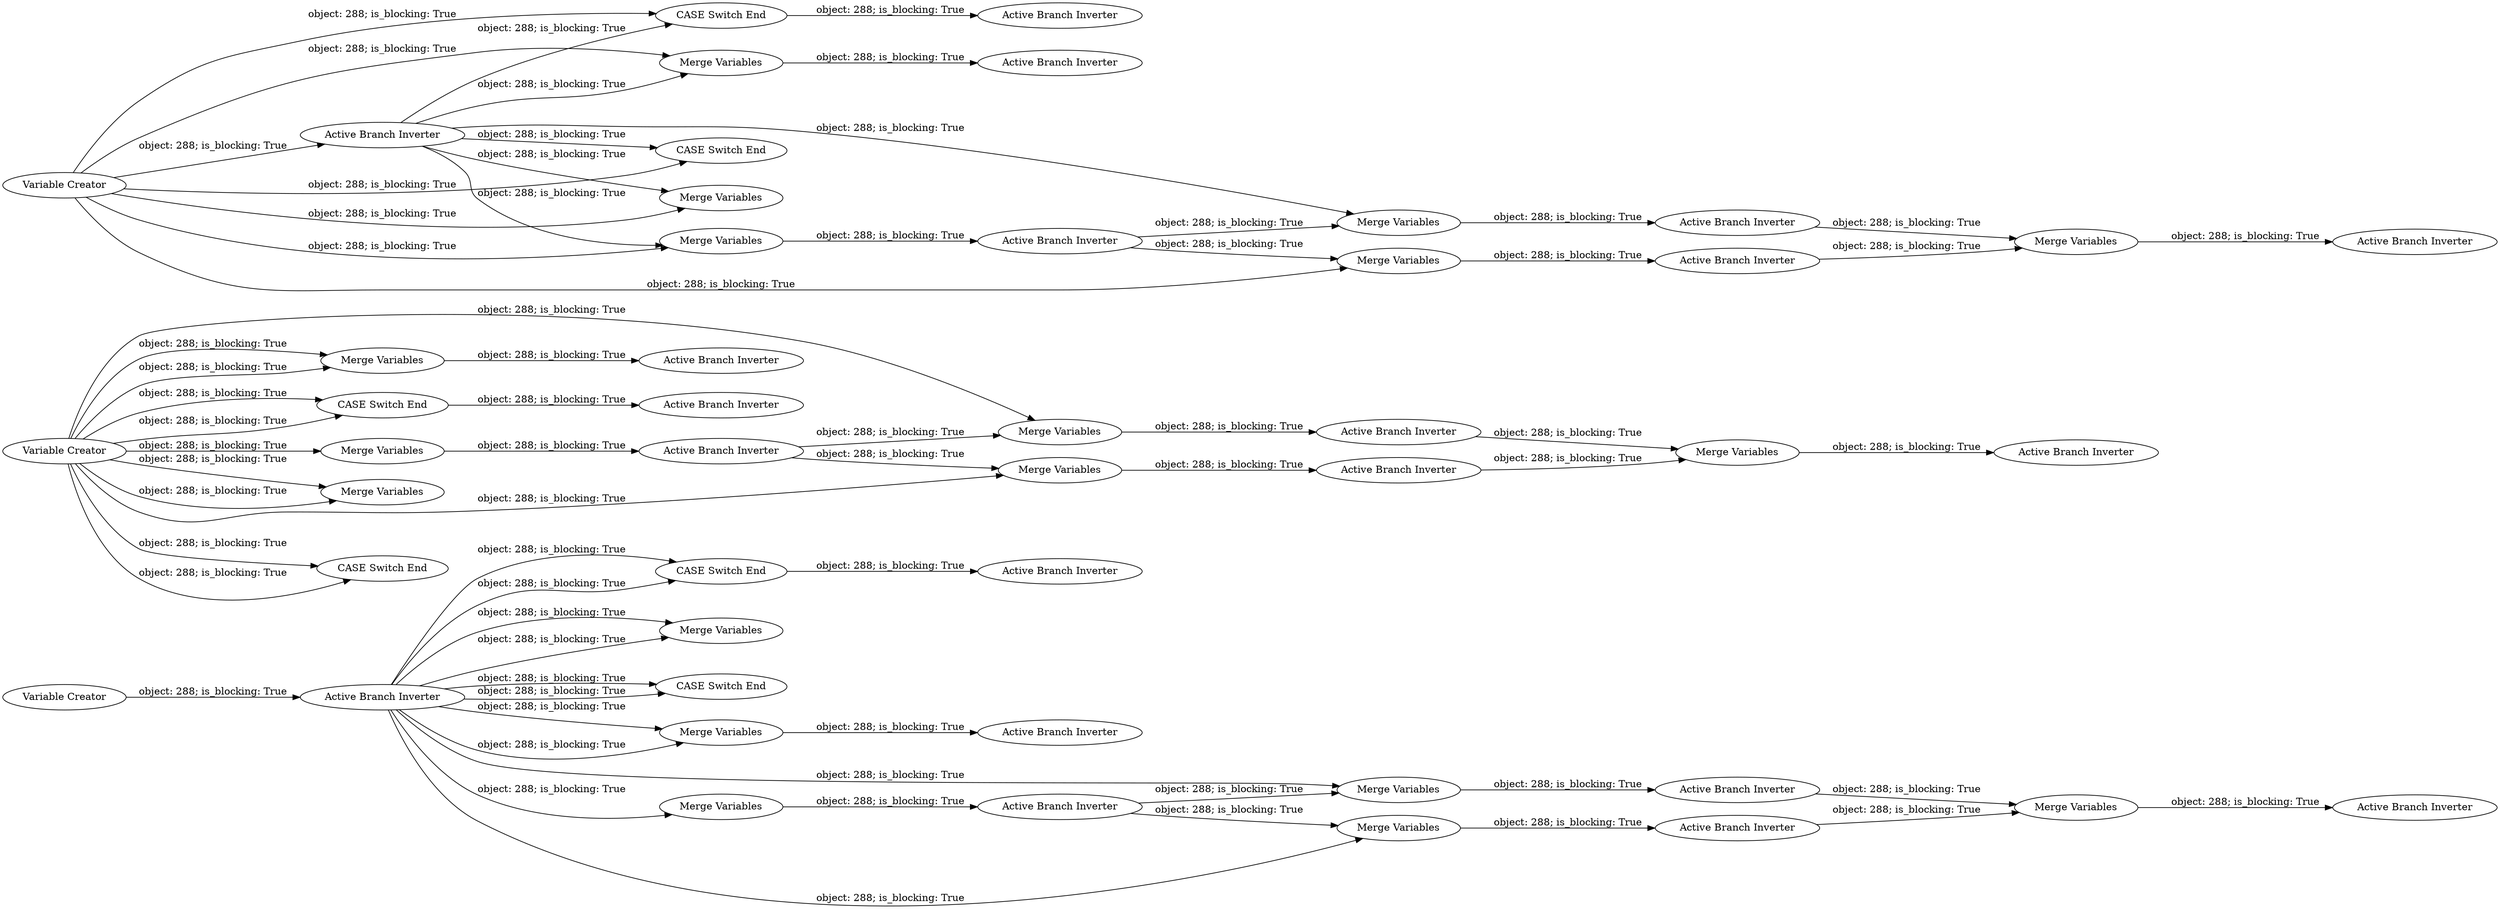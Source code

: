 digraph {
	"8429784545890470079_36" [label="Active Branch Inverter"]
	"-2984387044437858_9" [label="Merge Variables"]
	"-6387638836148789438_10" [label="Active Branch Inverter"]
	"8429784545890470079_35" [label="CASE Switch End"]
	"8429784545890470079_2" [label="Active Branch Inverter"]
	"1325983366018060533_9" [label="Merge Variables"]
	"5990935734610743368_10" [label="Active Branch Inverter"]
	"8429784545890470079_7" [label="Merge Variables"]
	"8429784545890470079_8" [label="Active Branch Inverter"]
	"8429784545890470079_22" [label="Merge Variables"]
	"568500371297980890_9" [label="Merge Variables"]
	"-2502324539772161538_10" [label="Active Branch Inverter"]
	"8429784545890470079_19" [label="CASE Switch End"]
	"8429784545890470079_20" [label="Active Branch Inverter"]
	"8429784545890470079_5" [label="Active Branch Inverter"]
	"8429784545890470079_4" [label="CASE Switch End"]
	"3848816503031136640_10" [label="Active Branch Inverter"]
	"3432855772046441291_9" [label="Merge Variables"]
	"-2984387044437858_10" [label="Active Branch Inverter"]
	"8429784545890470079_3" [label="CASE Switch End"]
	"-6387638836148789438_9" [label="Merge Variables"]
	"8429784545890470079_21" [label="Merge Variables"]
	"8490816253996826801_10" [label="Active Branch Inverter"]
	"8429784545890470079_37" [label="Merge Variables"]
	"3432855772046441291_10" [label="Active Branch Inverter"]
	"568500371297980890_10" [label="Active Branch Inverter"]
	"-6034415171204840561_9" [label="Merge Variables"]
	"3848816503031136640_9" [label="Merge Variables"]
	"8429784545890470079_39" [label="Active Branch Inverter"]
	"8429784545890470079_34" [label="CASE Switch End"]
	"8429784545890470079_6" [label="Merge Variables"]
	"8429784545890470079_18" [label="CASE Switch End"]
	"8811962139007620186_10" [label="Active Branch Inverter"]
	"1325983366018060533_10" [label="Active Branch Inverter"]
	"8429784545890470079_38" [label="Merge Variables"]
	"8429784545890470079_16" [label="Variable Creator"]
	"-6034415171204840561_10" [label="Active Branch Inverter"]
	"-2502324539772161538_9" [label="Merge Variables"]
	"6929077092194824527_10" [label="Active Branch Inverter"]
	"8429784545890470079_29" [label="Active Branch Inverter"]
	"8429784545890470079_40" [label="Variable Creator"]
	"5990935734610743368_9" [label="Merge Variables"]
	"8811962139007620186_9" [label="Merge Variables"]
	"6929077092194824527_9" [label="Merge Variables"]
	"8490816253996826801_9" [label="Merge Variables"]
	"8429784545890470079_1" [label="Variable Creator"]
	"8429784545890470079_24" [label="Active Branch Inverter"]
	"8429784545890470079_16" -> "3432855772046441291_9" [label="object: 288; is_blocking: True"]
	"8429784545890470079_16" -> "8429784545890470079_22" [label="object: 288; is_blocking: True"]
	"5990935734610743368_9" -> "5990935734610743368_10" [label="object: 288; is_blocking: True"]
	"1325983366018060533_9" -> "1325983366018060533_10" [label="object: 288; is_blocking: True"]
	"8429784545890470079_1" -> "3848816503031136640_9" [label="object: 288; is_blocking: True"]
	"6929077092194824527_9" -> "6929077092194824527_10" [label="object: 288; is_blocking: True"]
	"3432855772046441291_9" -> "3432855772046441291_10" [label="object: 288; is_blocking: True"]
	"-2502324539772161538_10" -> "568500371297980890_9" [label="object: 288; is_blocking: True"]
	"8429784545890470079_38" -> "8429784545890470079_29" [label="object: 288; is_blocking: True"]
	"8429784545890470079_39" -> "-2502324539772161538_9" [label="object: 288; is_blocking: True"]
	"8429784545890470079_7" -> "8429784545890470079_8" [label="object: 288; is_blocking: True"]
	"-2984387044437858_9" -> "-2984387044437858_10" [label="object: 288; is_blocking: True"]
	"8429784545890470079_16" -> "8429784545890470079_18" [label="object: 288; is_blocking: True"]
	"8429784545890470079_1" -> "8490816253996826801_9" [label="object: 288; is_blocking: True"]
	"-2984387044437858_10" -> "-6387638836148789438_9" [label="object: 288; is_blocking: True"]
	"8429784545890470079_39" -> "6929077092194824527_9" [label="object: 288; is_blocking: True"]
	"8429784545890470079_16" -> "8429784545890470079_18" [label="object: 288; is_blocking: True"]
	"8429784545890470079_16" -> "8429784545890470079_21" [label="object: 288; is_blocking: True"]
	"8429784545890470079_4" -> "8429784545890470079_5" [label="object: 288; is_blocking: True"]
	"8429784545890470079_1" -> "8429784545890470079_6" [label="object: 288; is_blocking: True"]
	"8429784545890470079_1" -> "8429784545890470079_2" [label="object: 288; is_blocking: True"]
	"8429784545890470079_16" -> "-2984387044437858_9" [label="object: 288; is_blocking: True"]
	"8429784545890470079_1" -> "8429784545890470079_4" [label="object: 288; is_blocking: True"]
	"8429784545890470079_40" -> "8429784545890470079_39" [label="object: 288; is_blocking: True"]
	"8429784545890470079_2" -> "8490816253996826801_9" [label="object: 288; is_blocking: True"]
	"8490816253996826801_10" -> "5990935734610743368_9" [label="object: 288; is_blocking: True"]
	"-2502324539772161538_9" -> "-2502324539772161538_10" [label="object: 288; is_blocking: True"]
	"8429784545890470079_16" -> "8429784545890470079_21" [label="object: 288; is_blocking: True"]
	"8429784545890470079_19" -> "8429784545890470079_20" [label="object: 288; is_blocking: True"]
	"8490816253996826801_9" -> "8490816253996826801_10" [label="object: 288; is_blocking: True"]
	"8429784545890470079_22" -> "8429784545890470079_24" [label="object: 288; is_blocking: True"]
	"8429784545890470079_2" -> "8429784545890470079_6" [label="object: 288; is_blocking: True"]
	"-6034415171204840561_10" -> "-6387638836148789438_9" [label="object: 288; is_blocking: True"]
	"6929077092194824527_10" -> "8811962139007620186_9" [label="object: 288; is_blocking: True"]
	"568500371297980890_9" -> "568500371297980890_10" [label="object: 288; is_blocking: True"]
	"8429784545890470079_39" -> "8429784545890470079_37" [label="object: 288; is_blocking: True"]
	"8429784545890470079_16" -> "8429784545890470079_19" [label="object: 288; is_blocking: True"]
	"8429784545890470079_1" -> "8429784545890470079_7" [label="object: 288; is_blocking: True"]
	"3432855772046441291_10" -> "-2984387044437858_9" [label="object: 288; is_blocking: True"]
	"3848816503031136640_10" -> "1325983366018060533_9" [label="object: 288; is_blocking: True"]
	"8429784545890470079_39" -> "8429784545890470079_34" [label="object: 288; is_blocking: True"]
	"8429784545890470079_1" -> "8429784545890470079_3" [label="object: 288; is_blocking: True"]
	"8429784545890470079_39" -> "8429784545890470079_37" [label="object: 288; is_blocking: True"]
	"8429784545890470079_39" -> "8429784545890470079_35" [label="object: 288; is_blocking: True"]
	"8490816253996826801_10" -> "3848816503031136640_9" [label="object: 288; is_blocking: True"]
	"8429784545890470079_16" -> "-6034415171204840561_9" [label="object: 288; is_blocking: True"]
	"8429784545890470079_39" -> "8429784545890470079_38" [label="object: 288; is_blocking: True"]
	"-6034415171204840561_9" -> "-6034415171204840561_10" [label="object: 288; is_blocking: True"]
	"8429784545890470079_16" -> "8429784545890470079_19" [label="object: 288; is_blocking: True"]
	"8429784545890470079_39" -> "8811962139007620186_9" [label="object: 288; is_blocking: True"]
	"8429784545890470079_39" -> "8429784545890470079_35" [label="object: 288; is_blocking: True"]
	"5990935734610743368_10" -> "1325983366018060533_9" [label="object: 288; is_blocking: True"]
	"8429784545890470079_2" -> "8429784545890470079_4" [label="object: 288; is_blocking: True"]
	"8429784545890470079_39" -> "8429784545890470079_34" [label="object: 288; is_blocking: True"]
	"3848816503031136640_9" -> "3848816503031136640_10" [label="object: 288; is_blocking: True"]
	"8811962139007620186_9" -> "8811962139007620186_10" [label="object: 288; is_blocking: True"]
	"6929077092194824527_10" -> "-2502324539772161538_9" [label="object: 288; is_blocking: True"]
	"8429784545890470079_2" -> "8429784545890470079_7" [label="object: 288; is_blocking: True"]
	"-6387638836148789438_9" -> "-6387638836148789438_10" [label="object: 288; is_blocking: True"]
	"8429784545890470079_16" -> "8429784545890470079_22" [label="object: 288; is_blocking: True"]
	"3432855772046441291_10" -> "-6034415171204840561_9" [label="object: 288; is_blocking: True"]
	"8811962139007620186_10" -> "568500371297980890_9" [label="object: 288; is_blocking: True"]
	"8429784545890470079_2" -> "5990935734610743368_9" [label="object: 288; is_blocking: True"]
	"8429784545890470079_35" -> "8429784545890470079_36" [label="object: 288; is_blocking: True"]
	"8429784545890470079_2" -> "8429784545890470079_3" [label="object: 288; is_blocking: True"]
	"8429784545890470079_39" -> "8429784545890470079_38" [label="object: 288; is_blocking: True"]
	rankdir=LR
}
